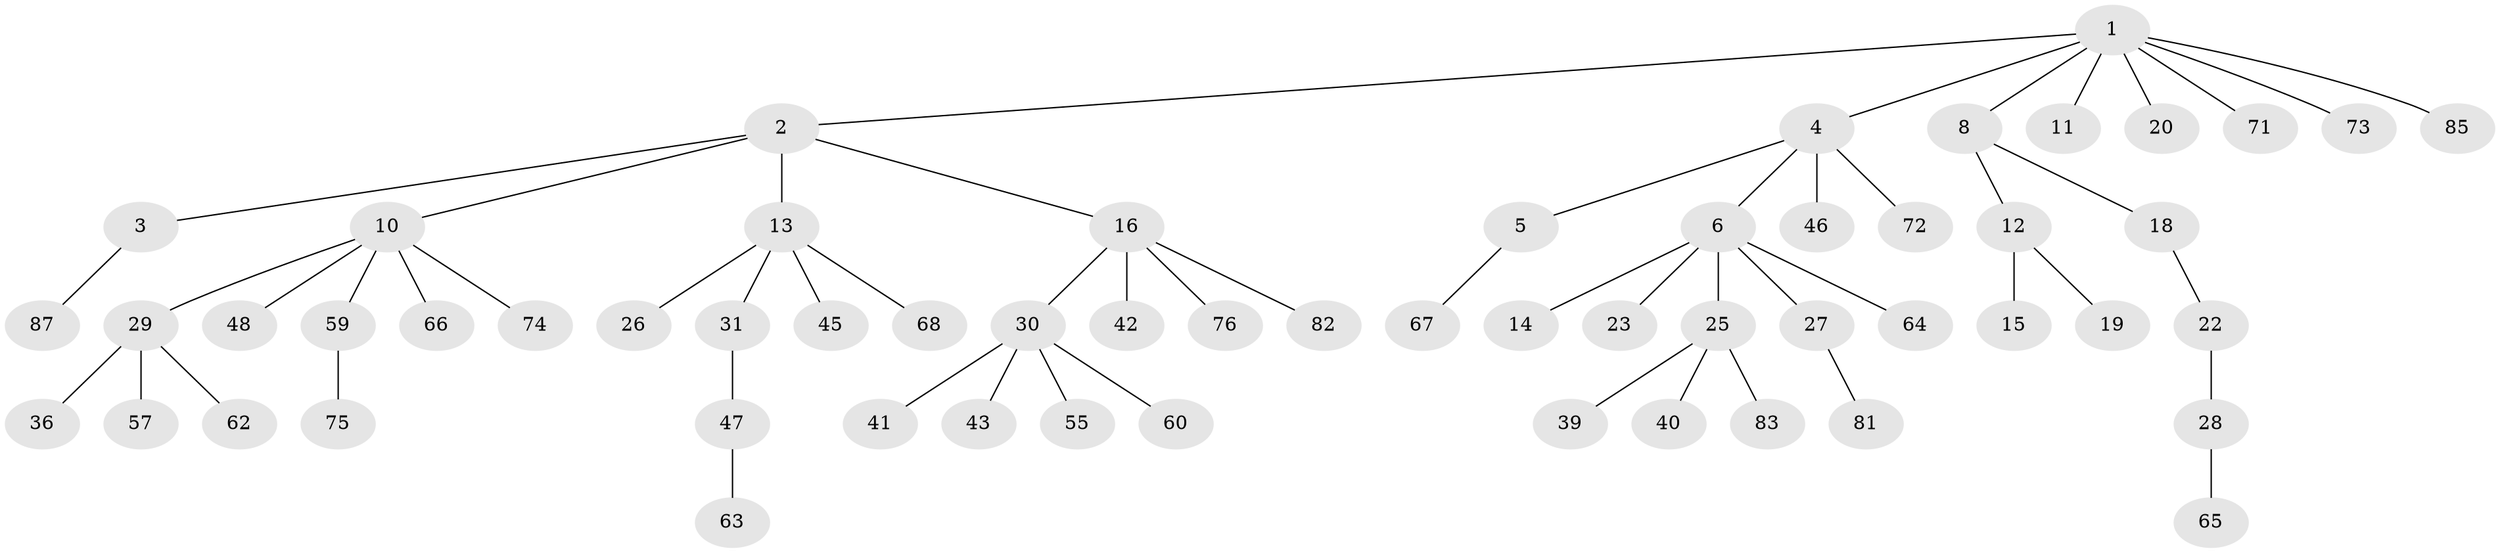 // Generated by graph-tools (version 1.1) at 2025/24/03/03/25 07:24:08]
// undirected, 58 vertices, 57 edges
graph export_dot {
graph [start="1"]
  node [color=gray90,style=filled];
  1 [super="+17"];
  2 [super="+7"];
  3 [super="+53"];
  4 [super="+69"];
  5;
  6 [super="+9"];
  8;
  10 [super="+21"];
  11 [super="+49"];
  12 [super="+52"];
  13 [super="+24"];
  14;
  15 [super="+70"];
  16 [super="+38"];
  18 [super="+61"];
  19;
  20;
  22;
  23 [super="+35"];
  25 [super="+37"];
  26 [super="+86"];
  27 [super="+56"];
  28 [super="+51"];
  29 [super="+33"];
  30 [super="+34"];
  31 [super="+32"];
  36 [super="+54"];
  39;
  40 [super="+44"];
  41;
  42;
  43 [super="+77"];
  45;
  46 [super="+80"];
  47 [super="+50"];
  48 [super="+79"];
  55 [super="+58"];
  57;
  59;
  60;
  62;
  63;
  64 [super="+88"];
  65;
  66 [super="+84"];
  67;
  68;
  71;
  72;
  73;
  74 [super="+78"];
  75;
  76;
  81;
  82;
  83;
  85;
  87;
  1 -- 2;
  1 -- 4;
  1 -- 8;
  1 -- 11;
  1 -- 71;
  1 -- 85;
  1 -- 73;
  1 -- 20;
  2 -- 3;
  2 -- 16;
  2 -- 10;
  2 -- 13;
  3 -- 87;
  4 -- 5;
  4 -- 6;
  4 -- 46;
  4 -- 72;
  5 -- 67;
  6 -- 14;
  6 -- 64;
  6 -- 23;
  6 -- 25;
  6 -- 27;
  8 -- 12;
  8 -- 18;
  10 -- 29;
  10 -- 59;
  10 -- 48;
  10 -- 74;
  10 -- 66;
  12 -- 15;
  12 -- 19;
  13 -- 26;
  13 -- 68;
  13 -- 45;
  13 -- 31;
  16 -- 30;
  16 -- 42;
  16 -- 76;
  16 -- 82;
  18 -- 22;
  22 -- 28;
  25 -- 39;
  25 -- 83;
  25 -- 40;
  27 -- 81;
  28 -- 65;
  29 -- 36;
  29 -- 57;
  29 -- 62;
  30 -- 55;
  30 -- 41;
  30 -- 43;
  30 -- 60;
  31 -- 47;
  47 -- 63;
  59 -- 75;
}
